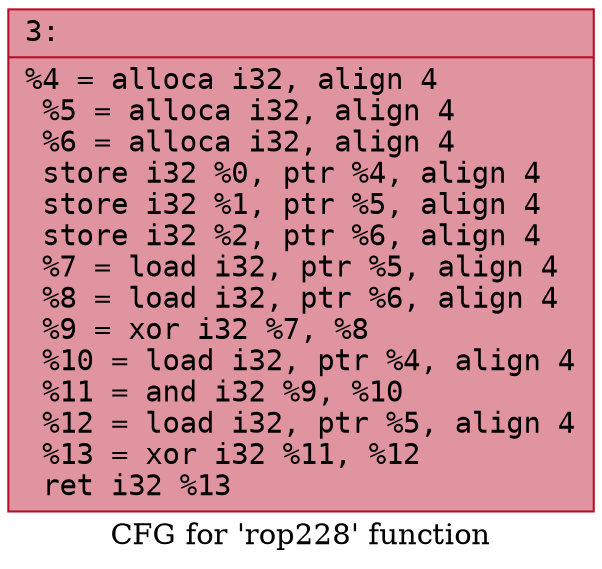 digraph "CFG for 'rop228' function" {
	label="CFG for 'rop228' function";

	Node0x6000015c2620 [shape=record,color="#b70d28ff", style=filled, fillcolor="#b70d2870" fontname="Courier",label="{3:\l|  %4 = alloca i32, align 4\l  %5 = alloca i32, align 4\l  %6 = alloca i32, align 4\l  store i32 %0, ptr %4, align 4\l  store i32 %1, ptr %5, align 4\l  store i32 %2, ptr %6, align 4\l  %7 = load i32, ptr %5, align 4\l  %8 = load i32, ptr %6, align 4\l  %9 = xor i32 %7, %8\l  %10 = load i32, ptr %4, align 4\l  %11 = and i32 %9, %10\l  %12 = load i32, ptr %5, align 4\l  %13 = xor i32 %11, %12\l  ret i32 %13\l}"];
}
